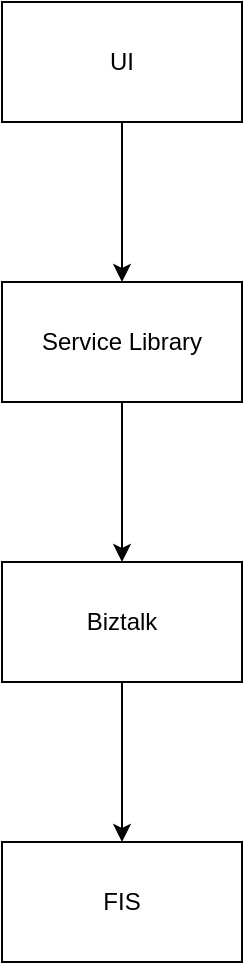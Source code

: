 <mxfile version="21.6.2" type="github">
  <diagram name="Page-1" id="WXAOybayTAALmpepY2wo">
    <mxGraphModel dx="1434" dy="796" grid="1" gridSize="10" guides="1" tooltips="1" connect="1" arrows="1" fold="1" page="1" pageScale="1" pageWidth="827" pageHeight="1169" math="0" shadow="0">
      <root>
        <mxCell id="0" />
        <mxCell id="1" parent="0" />
        <mxCell id="k7vR-5uxXJn0i2qsRFUV-3" value="" style="edgeStyle=orthogonalEdgeStyle;rounded=0;orthogonalLoop=1;jettySize=auto;html=1;" edge="1" parent="1" source="k7vR-5uxXJn0i2qsRFUV-1" target="k7vR-5uxXJn0i2qsRFUV-2">
          <mxGeometry relative="1" as="geometry" />
        </mxCell>
        <mxCell id="k7vR-5uxXJn0i2qsRFUV-1" value="UI" style="rounded=0;whiteSpace=wrap;html=1;" vertex="1" parent="1">
          <mxGeometry x="310" y="555" width="120" height="60" as="geometry" />
        </mxCell>
        <mxCell id="k7vR-5uxXJn0i2qsRFUV-5" value="" style="edgeStyle=orthogonalEdgeStyle;rounded=0;orthogonalLoop=1;jettySize=auto;html=1;" edge="1" parent="1" source="k7vR-5uxXJn0i2qsRFUV-2" target="k7vR-5uxXJn0i2qsRFUV-4">
          <mxGeometry relative="1" as="geometry" />
        </mxCell>
        <mxCell id="k7vR-5uxXJn0i2qsRFUV-2" value="Service Library" style="rounded=0;whiteSpace=wrap;html=1;" vertex="1" parent="1">
          <mxGeometry x="310" y="695" width="120" height="60" as="geometry" />
        </mxCell>
        <mxCell id="k7vR-5uxXJn0i2qsRFUV-7" value="" style="edgeStyle=orthogonalEdgeStyle;rounded=0;orthogonalLoop=1;jettySize=auto;html=1;" edge="1" parent="1" source="k7vR-5uxXJn0i2qsRFUV-4" target="k7vR-5uxXJn0i2qsRFUV-6">
          <mxGeometry relative="1" as="geometry" />
        </mxCell>
        <mxCell id="k7vR-5uxXJn0i2qsRFUV-4" value="Biztalk" style="rounded=0;whiteSpace=wrap;html=1;" vertex="1" parent="1">
          <mxGeometry x="310" y="835" width="120" height="60" as="geometry" />
        </mxCell>
        <mxCell id="k7vR-5uxXJn0i2qsRFUV-6" value="FIS" style="rounded=0;whiteSpace=wrap;html=1;" vertex="1" parent="1">
          <mxGeometry x="310" y="975" width="120" height="60" as="geometry" />
        </mxCell>
      </root>
    </mxGraphModel>
  </diagram>
</mxfile>
